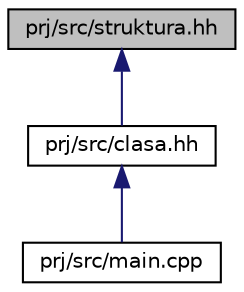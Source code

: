digraph G
{
  edge [fontname="Helvetica",fontsize="10",labelfontname="Helvetica",labelfontsize="10"];
  node [fontname="Helvetica",fontsize="10",shape=record];
  Node1 [label="prj/src/struktura.hh",height=0.2,width=0.4,color="black", fillcolor="grey75", style="filled" fontcolor="black"];
  Node1 -> Node2 [dir="back",color="midnightblue",fontsize="10",style="solid",fontname="Helvetica"];
  Node2 [label="prj/src/clasa.hh",height=0.2,width=0.4,color="black", fillcolor="white", style="filled",URL="$clasa_8hh.html"];
  Node2 -> Node3 [dir="back",color="midnightblue",fontsize="10",style="solid",fontname="Helvetica"];
  Node3 [label="prj/src/main.cpp",height=0.2,width=0.4,color="black", fillcolor="white", style="filled",URL="$main_8cpp.html"];
}
